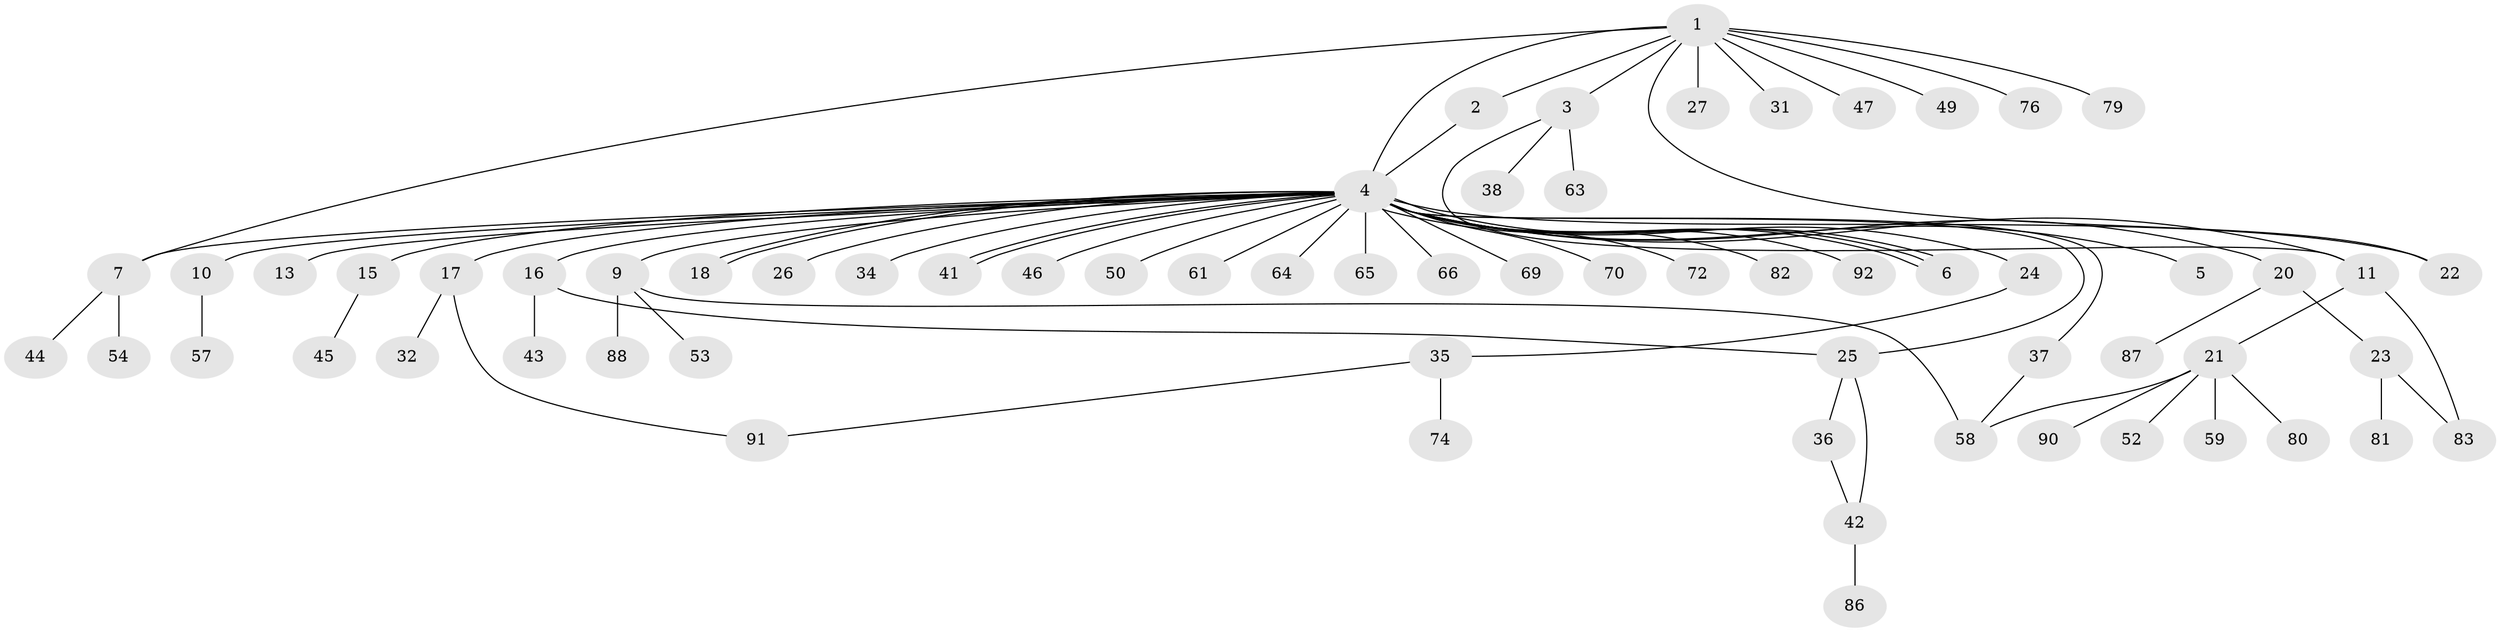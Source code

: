 // Generated by graph-tools (version 1.1) at 2025/23/03/03/25 07:23:53]
// undirected, 66 vertices, 79 edges
graph export_dot {
graph [start="1"]
  node [color=gray90,style=filled];
  1 [super="+68"];
  2 [super="+78"];
  3 [super="+19"];
  4 [super="+12"];
  5 [super="+14"];
  6 [super="+93"];
  7 [super="+8"];
  9 [super="+48"];
  10 [super="+67"];
  11;
  13;
  15 [super="+33"];
  16 [super="+30"];
  17;
  18 [super="+28"];
  20 [super="+89"];
  21 [super="+40"];
  22 [super="+29"];
  23;
  24;
  25 [super="+62"];
  26 [super="+77"];
  27 [super="+55"];
  31;
  32 [super="+60"];
  34;
  35 [super="+51"];
  36 [super="+71"];
  37;
  38 [super="+39"];
  41 [super="+73"];
  42 [super="+84"];
  43;
  44;
  45;
  46;
  47;
  49;
  50;
  52;
  53;
  54 [super="+56"];
  57;
  58;
  59 [super="+85"];
  61;
  63;
  64 [super="+75"];
  65;
  66;
  69;
  70;
  72;
  74;
  76;
  79;
  80;
  81;
  82;
  83;
  86;
  87;
  88;
  90;
  91;
  92;
  1 -- 2;
  1 -- 3;
  1 -- 4;
  1 -- 22;
  1 -- 27;
  1 -- 31;
  1 -- 47;
  1 -- 49;
  1 -- 76;
  1 -- 79;
  1 -- 7;
  2 -- 4;
  3 -- 11;
  3 -- 38;
  3 -- 63;
  4 -- 5;
  4 -- 6;
  4 -- 6;
  4 -- 6;
  4 -- 7;
  4 -- 9;
  4 -- 10;
  4 -- 13;
  4 -- 15;
  4 -- 16;
  4 -- 18;
  4 -- 18;
  4 -- 20;
  4 -- 22;
  4 -- 24;
  4 -- 25;
  4 -- 26;
  4 -- 34;
  4 -- 37;
  4 -- 41;
  4 -- 41;
  4 -- 50;
  4 -- 64;
  4 -- 65;
  4 -- 66;
  4 -- 69;
  4 -- 70;
  4 -- 72;
  4 -- 82;
  4 -- 92;
  4 -- 17;
  4 -- 11;
  4 -- 61;
  4 -- 46;
  7 -- 44;
  7 -- 54;
  9 -- 88;
  9 -- 58;
  9 -- 53;
  10 -- 57;
  11 -- 21;
  11 -- 83;
  15 -- 45;
  16 -- 25;
  16 -- 43;
  17 -- 32;
  17 -- 91;
  20 -- 23;
  20 -- 87;
  21 -- 58;
  21 -- 59;
  21 -- 80;
  21 -- 90;
  21 -- 52;
  23 -- 81;
  23 -- 83;
  24 -- 35;
  25 -- 36;
  25 -- 42;
  35 -- 74;
  35 -- 91;
  36 -- 42;
  37 -- 58;
  42 -- 86;
}
